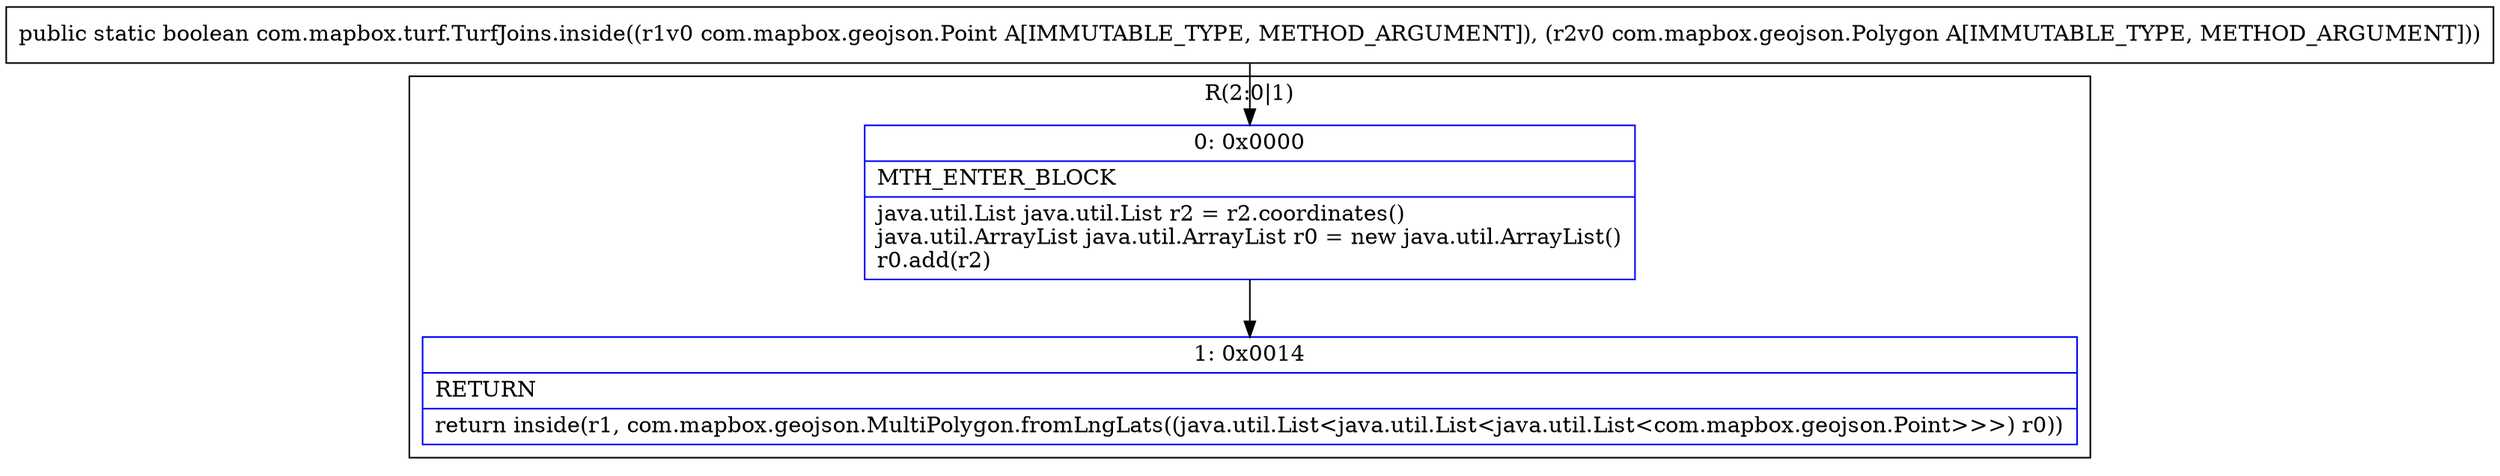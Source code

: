 digraph "CFG forcom.mapbox.turf.TurfJoins.inside(Lcom\/mapbox\/geojson\/Point;Lcom\/mapbox\/geojson\/Polygon;)Z" {
subgraph cluster_Region_1694515039 {
label = "R(2:0|1)";
node [shape=record,color=blue];
Node_0 [shape=record,label="{0\:\ 0x0000|MTH_ENTER_BLOCK\l|java.util.List java.util.List r2 = r2.coordinates()\ljava.util.ArrayList java.util.ArrayList r0 = new java.util.ArrayList()\lr0.add(r2)\l}"];
Node_1 [shape=record,label="{1\:\ 0x0014|RETURN\l|return inside(r1, com.mapbox.geojson.MultiPolygon.fromLngLats((java.util.List\<java.util.List\<java.util.List\<com.mapbox.geojson.Point\>\>\>) r0))\l}"];
}
MethodNode[shape=record,label="{public static boolean com.mapbox.turf.TurfJoins.inside((r1v0 com.mapbox.geojson.Point A[IMMUTABLE_TYPE, METHOD_ARGUMENT]), (r2v0 com.mapbox.geojson.Polygon A[IMMUTABLE_TYPE, METHOD_ARGUMENT])) }"];
MethodNode -> Node_0;
Node_0 -> Node_1;
}

